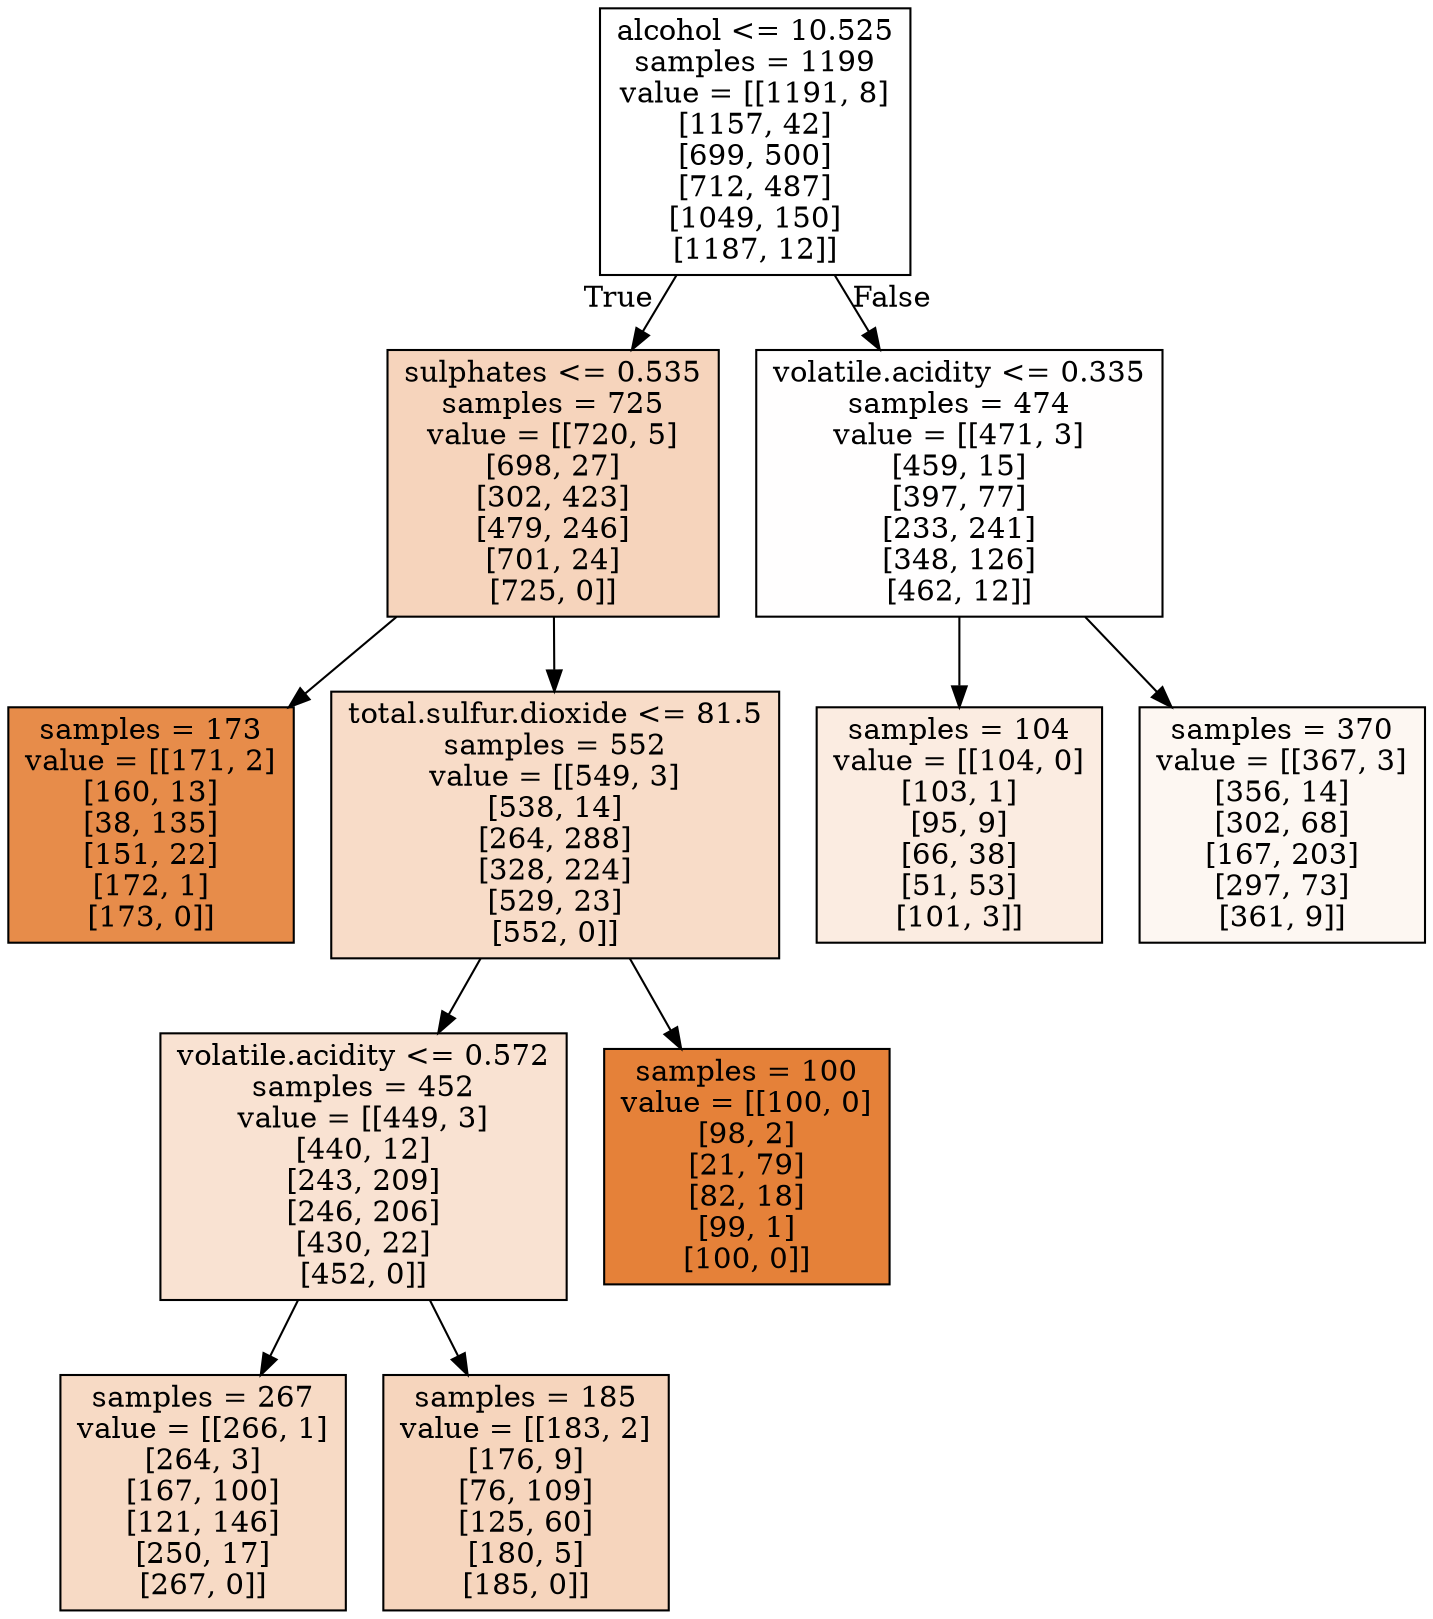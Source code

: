 digraph Tree {
node [shape=box, style="filled", color="black"] ;
0 [label="alcohol <= 10.525\nsamples = 1199\nvalue = [[1191, 8]\n[1157, 42]\n[699, 500]\n[712, 487]\n[1049, 150]\n[1187, 12]]", fillcolor="#ffffff"] ;
1 [label="sulphates <= 0.535\nsamples = 725\nvalue = [[720, 5]\n[698, 27]\n[302, 423]\n[479, 246]\n[701, 24]\n[725, 0]]", fillcolor="#f6d4bc"] ;
0 -> 1 [labeldistance=2.5, labelangle=45, headlabel="True"] ;
3 [label="samples = 173\nvalue = [[171, 2]\n[160, 13]\n[38, 135]\n[151, 22]\n[172, 1]\n[173, 0]]", fillcolor="#e78c4a"] ;
1 -> 3 ;
4 [label="total.sulfur.dioxide <= 81.5\nsamples = 552\nvalue = [[549, 3]\n[538, 14]\n[264, 288]\n[328, 224]\n[529, 23]\n[552, 0]]", fillcolor="#f8dcc8"] ;
1 -> 4 ;
5 [label="volatile.acidity <= 0.572\nsamples = 452\nvalue = [[449, 3]\n[440, 12]\n[243, 209]\n[246, 206]\n[430, 22]\n[452, 0]]", fillcolor="#f9e2d2"] ;
4 -> 5 ;
9 [label="samples = 267\nvalue = [[266, 1]\n[264, 3]\n[167, 100]\n[121, 146]\n[250, 17]\n[267, 0]]", fillcolor="#f7dac5"] ;
5 -> 9 ;
10 [label="samples = 185\nvalue = [[183, 2]\n[176, 9]\n[76, 109]\n[125, 60]\n[180, 5]\n[185, 0]]", fillcolor="#f6d5bd"] ;
5 -> 10 ;
6 [label="samples = 100\nvalue = [[100, 0]\n[98, 2]\n[21, 79]\n[82, 18]\n[99, 1]\n[100, 0]]", fillcolor="#e58139"] ;
4 -> 6 ;
2 [label="volatile.acidity <= 0.335\nsamples = 474\nvalue = [[471, 3]\n[459, 15]\n[397, 77]\n[233, 241]\n[348, 126]\n[462, 12]]", fillcolor="#fffefe"] ;
0 -> 2 [labeldistance=2.5, labelangle=-45, headlabel="False"] ;
7 [label="samples = 104\nvalue = [[104, 0]\n[103, 1]\n[95, 9]\n[66, 38]\n[51, 53]\n[101, 3]]", fillcolor="#fbece1"] ;
2 -> 7 ;
8 [label="samples = 370\nvalue = [[367, 3]\n[356, 14]\n[302, 68]\n[167, 203]\n[297, 73]\n[361, 9]]", fillcolor="#fdf7f2"] ;
2 -> 8 ;
}